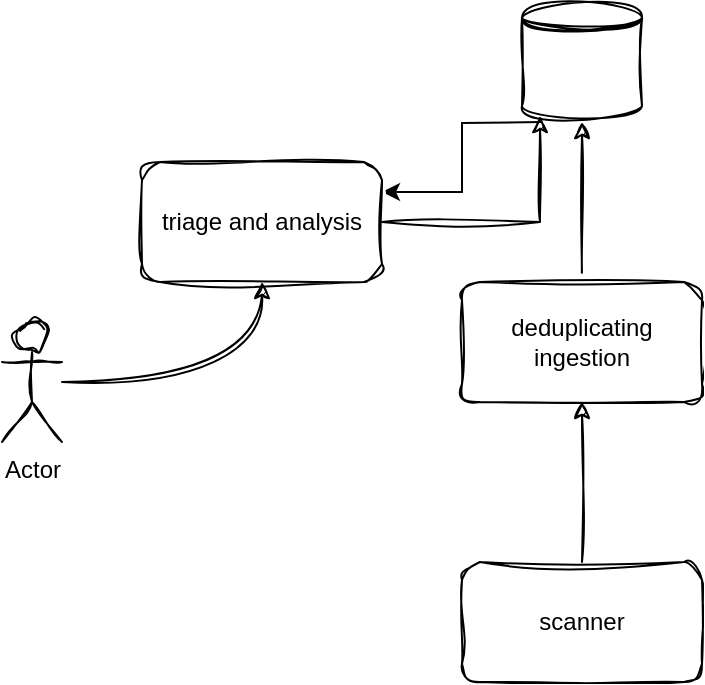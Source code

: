 <mxfile version="22.0.6" type="github">
  <diagram name="Page-1" id="U3bEN_oSfNxa2ZEzTA76">
    <mxGraphModel dx="2074" dy="1106" grid="1" gridSize="10" guides="1" tooltips="1" connect="1" arrows="1" fold="1" page="1" pageScale="1" pageWidth="850" pageHeight="1100" math="0" shadow="0">
      <root>
        <mxCell id="0" />
        <mxCell id="1" parent="0" />
        <mxCell id="OHBdax1lKVIE6UaPEagz-10" value="" style="edgeStyle=orthogonalEdgeStyle;rounded=0;orthogonalLoop=1;jettySize=auto;html=1;sketch=1;curveFitting=1;jiggle=2;" edge="1" parent="1" source="OHBdax1lKVIE6UaPEagz-9" target="OHBdax1lKVIE6UaPEagz-8">
          <mxGeometry relative="1" as="geometry" />
        </mxCell>
        <mxCell id="OHBdax1lKVIE6UaPEagz-17" style="edgeStyle=orthogonalEdgeStyle;rounded=0;orthogonalLoop=1;jettySize=auto;html=1;entryX=1;entryY=0.25;entryDx=0;entryDy=0;" edge="1" parent="1" target="OHBdax1lKVIE6UaPEagz-15">
          <mxGeometry relative="1" as="geometry">
            <mxPoint x="400" y="400" as="sourcePoint" />
          </mxGeometry>
        </mxCell>
        <mxCell id="OHBdax1lKVIE6UaPEagz-8" value="" style="shape=datastore;whiteSpace=wrap;html=1;sketch=1;curveFitting=1;jiggle=2;" vertex="1" parent="1">
          <mxGeometry x="390" y="340" width="60" height="60" as="geometry" />
        </mxCell>
        <mxCell id="OHBdax1lKVIE6UaPEagz-12" value="" style="edgeStyle=orthogonalEdgeStyle;rounded=0;orthogonalLoop=1;jettySize=auto;html=1;sketch=1;curveFitting=1;jiggle=2;" edge="1" parent="1" source="OHBdax1lKVIE6UaPEagz-11" target="OHBdax1lKVIE6UaPEagz-9">
          <mxGeometry relative="1" as="geometry" />
        </mxCell>
        <mxCell id="OHBdax1lKVIE6UaPEagz-9" value="&lt;div&gt;deduplicating&lt;/div&gt;&lt;div&gt;ingestion&lt;br&gt;&lt;/div&gt;" style="rounded=1;whiteSpace=wrap;html=1;sketch=1;curveFitting=1;jiggle=2;" vertex="1" parent="1">
          <mxGeometry x="360" y="480" width="120" height="60" as="geometry" />
        </mxCell>
        <mxCell id="OHBdax1lKVIE6UaPEagz-11" value="scanner" style="rounded=1;whiteSpace=wrap;html=1;sketch=1;curveFitting=1;jiggle=2;" vertex="1" parent="1">
          <mxGeometry x="360" y="620" width="120" height="60" as="geometry" />
        </mxCell>
        <mxCell id="OHBdax1lKVIE6UaPEagz-14" style="edgeStyle=orthogonalEdgeStyle;rounded=0;orthogonalLoop=1;jettySize=auto;html=1;entryX=0.5;entryY=1;entryDx=0;entryDy=0;curved=1;sketch=1;curveFitting=1;jiggle=2;" edge="1" parent="1" source="OHBdax1lKVIE6UaPEagz-13" target="OHBdax1lKVIE6UaPEagz-15">
          <mxGeometry relative="1" as="geometry">
            <mxPoint x="230" y="480" as="targetPoint" />
          </mxGeometry>
        </mxCell>
        <mxCell id="OHBdax1lKVIE6UaPEagz-13" value="Actor" style="shape=umlActor;verticalLabelPosition=bottom;verticalAlign=top;html=1;outlineConnect=0;sketch=1;curveFitting=1;jiggle=2;" vertex="1" parent="1">
          <mxGeometry x="130" y="500" width="30" height="60" as="geometry" />
        </mxCell>
        <mxCell id="OHBdax1lKVIE6UaPEagz-15" value="triage and analysis" style="rounded=1;whiteSpace=wrap;html=1;sketch=1;curveFitting=1;jiggle=2;" vertex="1" parent="1">
          <mxGeometry x="200" y="420" width="120" height="60" as="geometry" />
        </mxCell>
        <mxCell id="OHBdax1lKVIE6UaPEagz-16" style="edgeStyle=orthogonalEdgeStyle;rounded=0;orthogonalLoop=1;jettySize=auto;html=1;entryX=0.15;entryY=0.95;entryDx=0;entryDy=0;entryPerimeter=0;sketch=1;curveFitting=1;jiggle=2;" edge="1" parent="1" source="OHBdax1lKVIE6UaPEagz-15" target="OHBdax1lKVIE6UaPEagz-8">
          <mxGeometry relative="1" as="geometry" />
        </mxCell>
      </root>
    </mxGraphModel>
  </diagram>
</mxfile>
